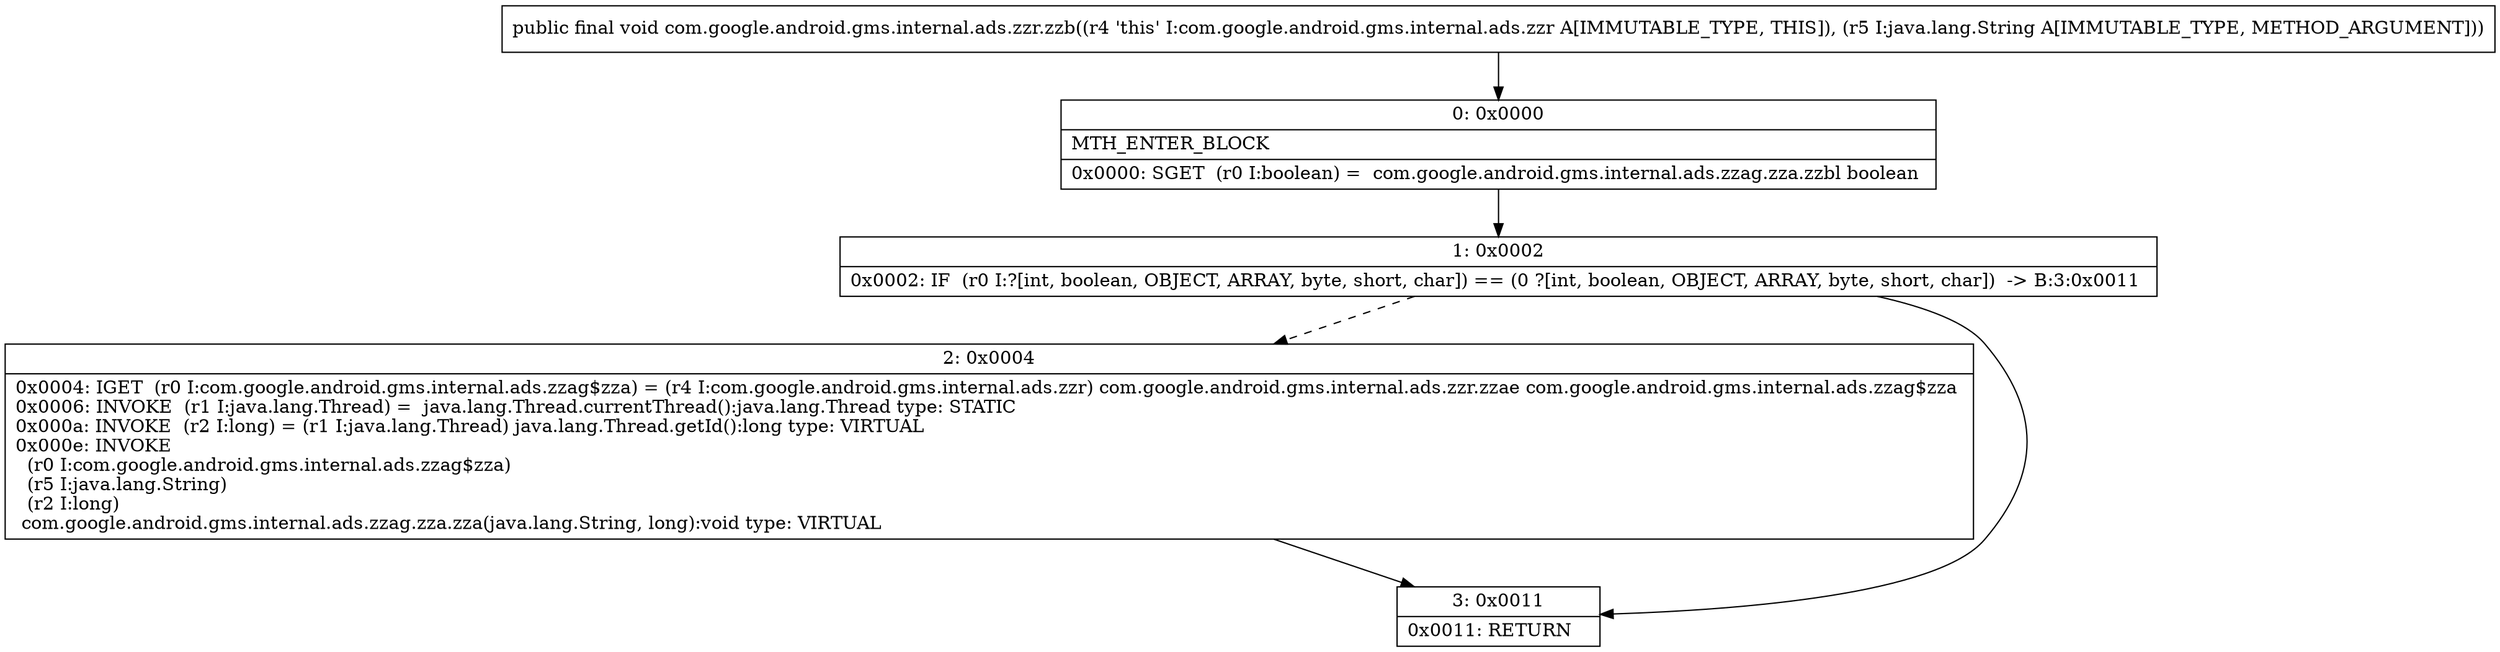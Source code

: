 digraph "CFG forcom.google.android.gms.internal.ads.zzr.zzb(Ljava\/lang\/String;)V" {
Node_0 [shape=record,label="{0\:\ 0x0000|MTH_ENTER_BLOCK\l|0x0000: SGET  (r0 I:boolean) =  com.google.android.gms.internal.ads.zzag.zza.zzbl boolean \l}"];
Node_1 [shape=record,label="{1\:\ 0x0002|0x0002: IF  (r0 I:?[int, boolean, OBJECT, ARRAY, byte, short, char]) == (0 ?[int, boolean, OBJECT, ARRAY, byte, short, char])  \-\> B:3:0x0011 \l}"];
Node_2 [shape=record,label="{2\:\ 0x0004|0x0004: IGET  (r0 I:com.google.android.gms.internal.ads.zzag$zza) = (r4 I:com.google.android.gms.internal.ads.zzr) com.google.android.gms.internal.ads.zzr.zzae com.google.android.gms.internal.ads.zzag$zza \l0x0006: INVOKE  (r1 I:java.lang.Thread) =  java.lang.Thread.currentThread():java.lang.Thread type: STATIC \l0x000a: INVOKE  (r2 I:long) = (r1 I:java.lang.Thread) java.lang.Thread.getId():long type: VIRTUAL \l0x000e: INVOKE  \l  (r0 I:com.google.android.gms.internal.ads.zzag$zza)\l  (r5 I:java.lang.String)\l  (r2 I:long)\l com.google.android.gms.internal.ads.zzag.zza.zza(java.lang.String, long):void type: VIRTUAL \l}"];
Node_3 [shape=record,label="{3\:\ 0x0011|0x0011: RETURN   \l}"];
MethodNode[shape=record,label="{public final void com.google.android.gms.internal.ads.zzr.zzb((r4 'this' I:com.google.android.gms.internal.ads.zzr A[IMMUTABLE_TYPE, THIS]), (r5 I:java.lang.String A[IMMUTABLE_TYPE, METHOD_ARGUMENT])) }"];
MethodNode -> Node_0;
Node_0 -> Node_1;
Node_1 -> Node_2[style=dashed];
Node_1 -> Node_3;
Node_2 -> Node_3;
}

